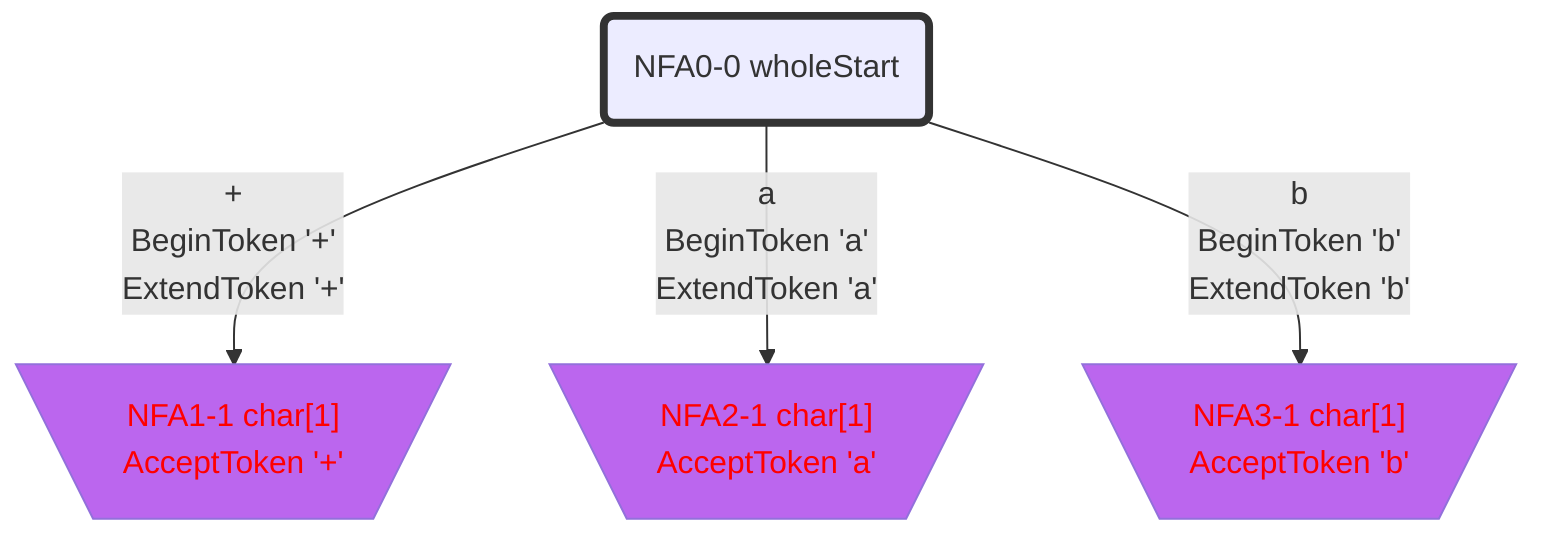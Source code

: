 flowchart
classDef c0001 color:#FF0000;
classDef c0010 stroke-dasharray: 10 10;
classDef c0011 stroke-dasharray: 10 10,color:#FF0000;
classDef c0100 fill:#BB66EE;
classDef c0101 fill:#BB66EE,color:#FF0000;
classDef c0110 fill:#BB66EE,stroke-dasharray: 10 10;
classDef c0111 fill:#BB66EE,stroke-dasharray: 10 10,color:#FF0000;
classDef c1000 stroke:#333,stroke-width:4px;
classDef c1001 stroke:#333,stroke-width:4px,color:#FF0000;
classDef c1010 stroke:#333,stroke-width:4px,stroke-dasharray: 10 10;
classDef c1011 stroke:#333,stroke-width:4px,stroke-dasharray: 10 10,color:#FF0000;
classDef c1100 stroke:#333,stroke-width:4px,fill:#BB66EE;
classDef c1101 stroke:#333,stroke-width:4px,fill:#BB66EE,color:#FF0000;
classDef c1110 stroke:#333,stroke-width:4px,fill:#BB66EE,stroke-dasharray: 10 10;
classDef c1111 stroke:#333,stroke-width:4px,fill:#BB66EE,stroke-dasharray: 10 10,color:#FF0000;
NFA0_0_63388340("NFA0-0 wholeStart")
class NFA0_0_63388340 c1000;
NFA1_1_44325851[\"NFA1-1 char[1]
AcceptToken '+'"/]
class NFA1_1_44325851 c0101;
NFA2_1_33624151[\"NFA2-1 char[1]
AcceptToken 'a'"/]
class NFA2_1_33624151 c0101;
NFA3_1_34181910[\"NFA3-1 char[1]
AcceptToken 'b'"/]
class NFA3_1_34181910 c0101;
NFA0_0_63388340 -->|"+
BeginToken '+'
ExtendToken '+'"|NFA1_1_44325851
NFA0_0_63388340 -->|"a
BeginToken 'a'
ExtendToken 'a'"|NFA2_1_33624151
NFA0_0_63388340 -->|"b
BeginToken 'b'
ExtendToken 'b'"|NFA3_1_34181910
